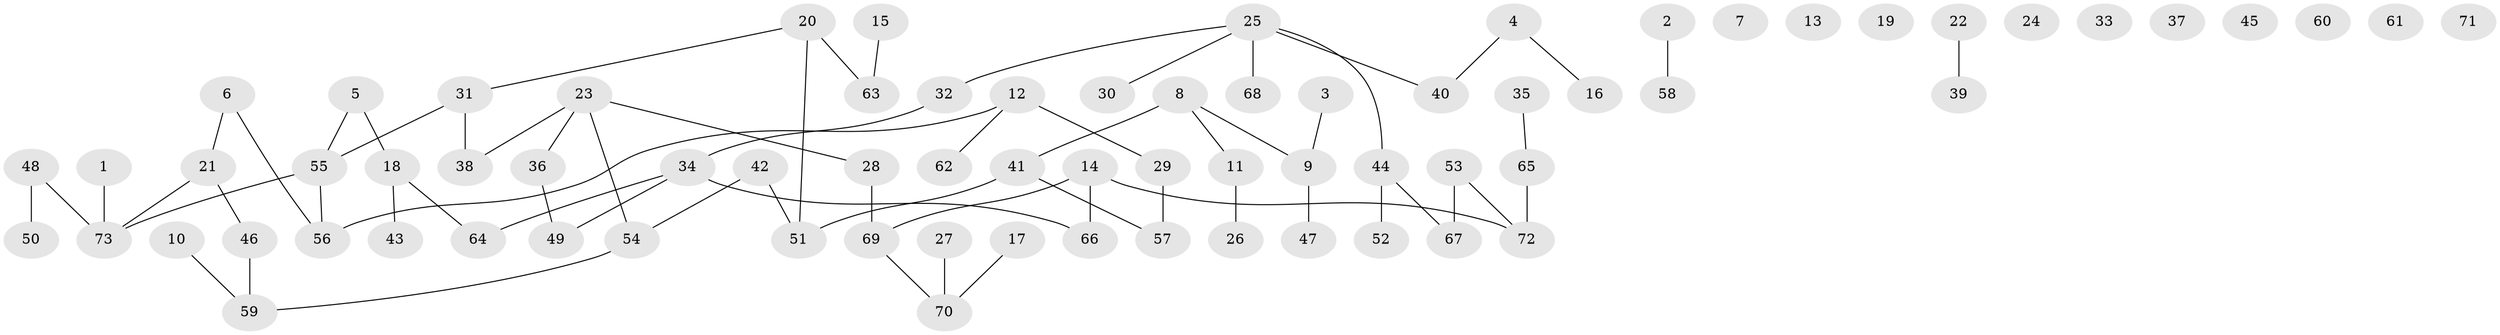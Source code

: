 // Generated by graph-tools (version 1.1) at 2025/33/03/09/25 02:33:41]
// undirected, 73 vertices, 67 edges
graph export_dot {
graph [start="1"]
  node [color=gray90,style=filled];
  1;
  2;
  3;
  4;
  5;
  6;
  7;
  8;
  9;
  10;
  11;
  12;
  13;
  14;
  15;
  16;
  17;
  18;
  19;
  20;
  21;
  22;
  23;
  24;
  25;
  26;
  27;
  28;
  29;
  30;
  31;
  32;
  33;
  34;
  35;
  36;
  37;
  38;
  39;
  40;
  41;
  42;
  43;
  44;
  45;
  46;
  47;
  48;
  49;
  50;
  51;
  52;
  53;
  54;
  55;
  56;
  57;
  58;
  59;
  60;
  61;
  62;
  63;
  64;
  65;
  66;
  67;
  68;
  69;
  70;
  71;
  72;
  73;
  1 -- 73;
  2 -- 58;
  3 -- 9;
  4 -- 16;
  4 -- 40;
  5 -- 18;
  5 -- 55;
  6 -- 21;
  6 -- 56;
  8 -- 9;
  8 -- 11;
  8 -- 41;
  9 -- 47;
  10 -- 59;
  11 -- 26;
  12 -- 29;
  12 -- 56;
  12 -- 62;
  14 -- 66;
  14 -- 69;
  14 -- 72;
  15 -- 63;
  17 -- 70;
  18 -- 43;
  18 -- 64;
  20 -- 31;
  20 -- 51;
  20 -- 63;
  21 -- 46;
  21 -- 73;
  22 -- 39;
  23 -- 28;
  23 -- 36;
  23 -- 38;
  23 -- 54;
  25 -- 30;
  25 -- 32;
  25 -- 40;
  25 -- 44;
  25 -- 68;
  27 -- 70;
  28 -- 69;
  29 -- 57;
  31 -- 38;
  31 -- 55;
  32 -- 34;
  34 -- 49;
  34 -- 64;
  34 -- 66;
  35 -- 65;
  36 -- 49;
  41 -- 51;
  41 -- 57;
  42 -- 51;
  42 -- 54;
  44 -- 52;
  44 -- 67;
  46 -- 59;
  48 -- 50;
  48 -- 73;
  53 -- 67;
  53 -- 72;
  54 -- 59;
  55 -- 56;
  55 -- 73;
  65 -- 72;
  69 -- 70;
}
